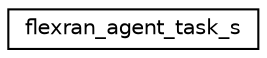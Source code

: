 digraph "Graphical Class Hierarchy"
{
 // LATEX_PDF_SIZE
  edge [fontname="Helvetica",fontsize="10",labelfontname="Helvetica",labelfontsize="10"];
  node [fontname="Helvetica",fontsize="10",shape=record];
  rankdir="LR";
  Node0 [label="flexran_agent_task_s",height=0.2,width=0.4,color="black", fillcolor="white", style="filled",URL="$structflexran__agent__task__s.html",tooltip=" "];
}
